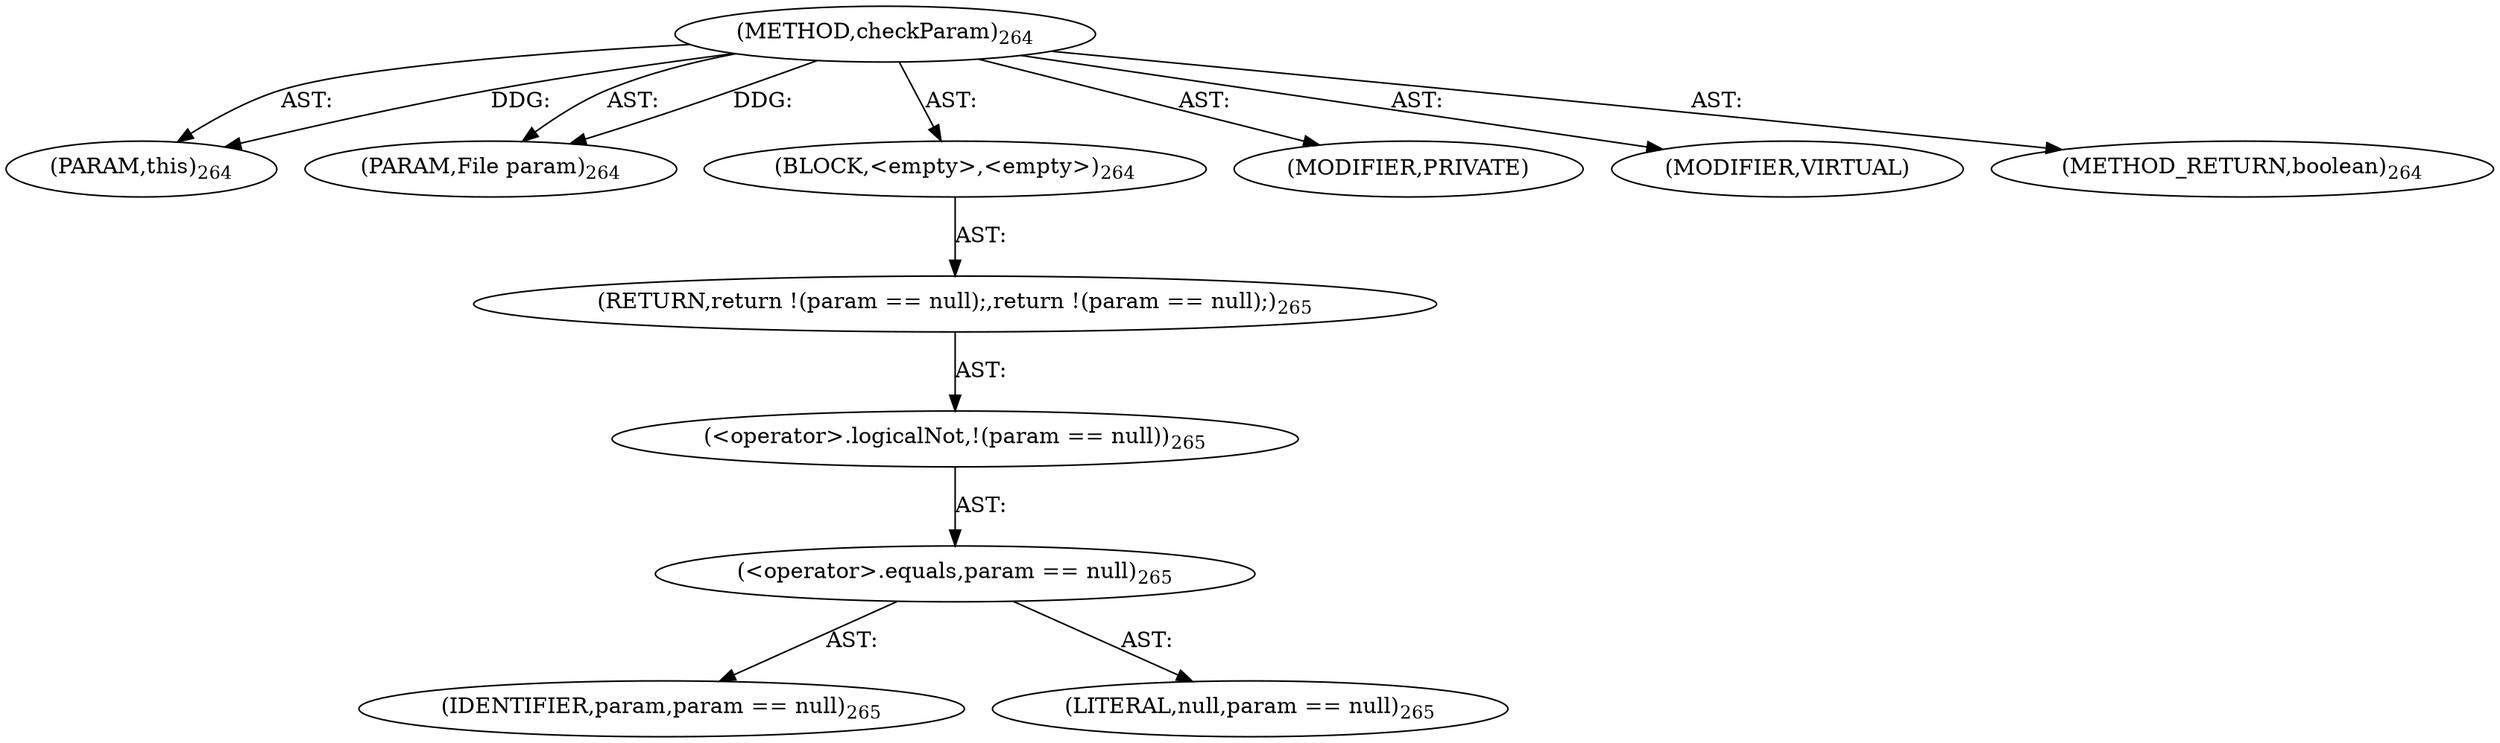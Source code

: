 digraph "checkParam" {  
"111669149704" [label = <(METHOD,checkParam)<SUB>264</SUB>> ]
"115964117013" [label = <(PARAM,this)<SUB>264</SUB>> ]
"115964117014" [label = <(PARAM,File param)<SUB>264</SUB>> ]
"25769803806" [label = <(BLOCK,&lt;empty&gt;,&lt;empty&gt;)<SUB>264</SUB>> ]
"146028888065" [label = <(RETURN,return !(param == null);,return !(param == null);)<SUB>265</SUB>> ]
"30064771161" [label = <(&lt;operator&gt;.logicalNot,!(param == null))<SUB>265</SUB>> ]
"30064771162" [label = <(&lt;operator&gt;.equals,param == null)<SUB>265</SUB>> ]
"68719476824" [label = <(IDENTIFIER,param,param == null)<SUB>265</SUB>> ]
"90194313225" [label = <(LITERAL,null,param == null)<SUB>265</SUB>> ]
"133143986196" [label = <(MODIFIER,PRIVATE)> ]
"133143986197" [label = <(MODIFIER,VIRTUAL)> ]
"128849018888" [label = <(METHOD_RETURN,boolean)<SUB>264</SUB>> ]
  "111669149704" -> "115964117013"  [ label = "AST: "] 
  "111669149704" -> "115964117014"  [ label = "AST: "] 
  "111669149704" -> "25769803806"  [ label = "AST: "] 
  "111669149704" -> "133143986196"  [ label = "AST: "] 
  "111669149704" -> "133143986197"  [ label = "AST: "] 
  "111669149704" -> "128849018888"  [ label = "AST: "] 
  "25769803806" -> "146028888065"  [ label = "AST: "] 
  "146028888065" -> "30064771161"  [ label = "AST: "] 
  "30064771161" -> "30064771162"  [ label = "AST: "] 
  "30064771162" -> "68719476824"  [ label = "AST: "] 
  "30064771162" -> "90194313225"  [ label = "AST: "] 
  "111669149704" -> "115964117013"  [ label = "DDG: "] 
  "111669149704" -> "115964117014"  [ label = "DDG: "] 
}
